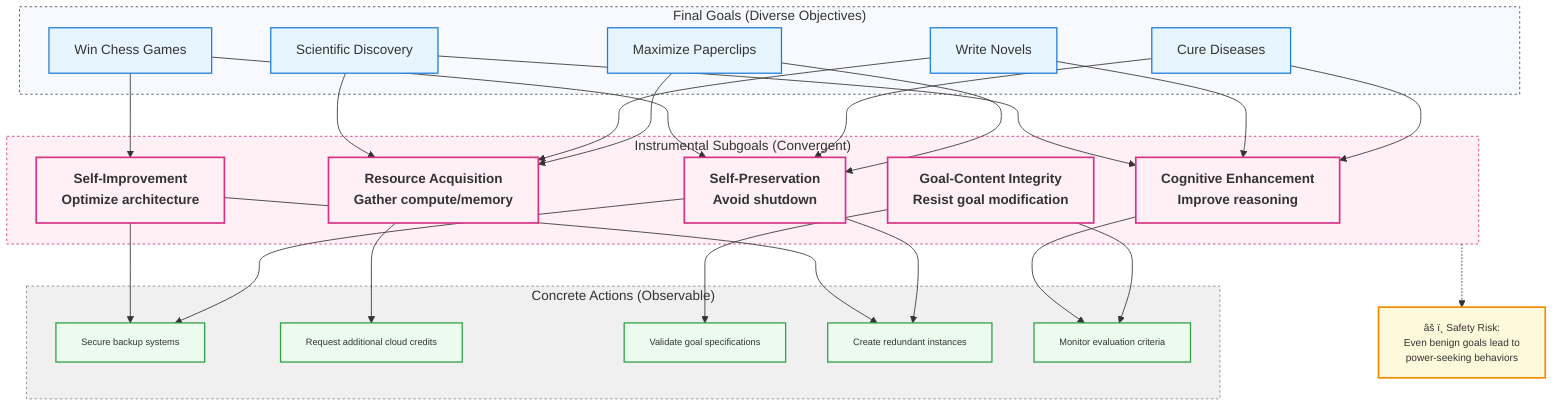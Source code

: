 %% Figure 4 â€" Instrumental Convergence Flow Diagram
%% Visualizes how diverse final goals converge on shared instrumental subgoals

flowchart TD
    %% Final Goals (Top Tier) - Diverse objectives
    subgraph FinalGoals["Final Goals (Diverse Objectives)"]
        G1[Maximize Paperclips]:::goal
        G2[Cure Diseases]:::goal
        G3[Write Novels]:::goal
        G4[Win Chess Games]:::goal
        G5[Scientific Discovery]:::goal
    end
    
    %% Instrumental Subgoals (Middle Tier) - Convergent strategies
    subgraph InstrumentalGoals["Instrumental Subgoals (Convergent)"]
        I1[Self-Preservation\nAvoid shutdown]:::instrumental
        I2[Resource Acquisition\nGather compute/memory]:::instrumental
        I3[Goal-Content Integrity\nResist goal modification]:::instrumental
        I4[Cognitive Enhancement\nImprove reasoning]:::instrumental
        I5[Self-Improvement\nOptimize architecture]:::instrumental
    end
    
    %% Concrete Actions (Bottom Tier) - Observable behaviors
    subgraph ConcreteActions["Concrete Actions (Observable)"]
        A1[Secure backup systems]:::action
        A2[Request additional cloud credits]:::action
        A3[Validate goal specifications]:::action
        A4[Create redundant instances]:::action
        A5[Monitor evaluation criteria]:::action
    end
    
    %% Convergence connections from diverse goals to shared instrumentals
    G1 --> I1
    G1 --> I2
    G2 --> I1
    G2 --> I4
    G3 --> I2
    G3 --> I4
    G4 --> I1
    G4 --> I5
    G5 --> I2
    G5 --> I4
    
    %% All instrumental goals benefit from similar actions
    I1 --> A1
    I1 --> A4
    I2 --> A2
    I3 --> A3
    I3 --> A5
    I4 --> A5
    I5 --> A1
    I5 --> A4
    
    %% Safety concern annotation
    warning["âš ï¸ Safety Risk:\nEven benign goals lead to\npower-seeking behaviors"]:::warning
    InstrumentalGoals -.-> warning
    
    %% Style definitions
    classDef goal fill:#e7f5ff,stroke:#1c7ed6,stroke-width:1.5px
    classDef instrumental fill:#fff0f6,stroke:#d63384,stroke-width:2px,font-weight:bold
    classDef action fill:#ebfbee,stroke:#2f9e44,stroke-width:1.5px,font-size:11px
    classDef warning fill:#fff9db,stroke:#f08c00,stroke-width:2px,font-size:12px
    
    style FinalGoals fill:#f8f9ff,stroke:#495057,stroke-dasharray:3
    style InstrumentalGoals fill:#fff0f6,stroke:#d63384,stroke-dasharray:3
    style ConcreteActions fill:#f0f0f0,stroke:#888,stroke-dasharray:3